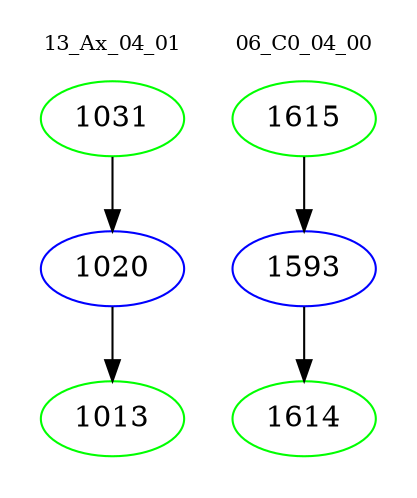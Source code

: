 digraph{
subgraph cluster_0 {
color = white
label = "13_Ax_04_01";
fontsize=10;
T0_1031 [label="1031", color="green"]
T0_1031 -> T0_1020 [color="black"]
T0_1020 [label="1020", color="blue"]
T0_1020 -> T0_1013 [color="black"]
T0_1013 [label="1013", color="green"]
}
subgraph cluster_1 {
color = white
label = "06_C0_04_00";
fontsize=10;
T1_1615 [label="1615", color="green"]
T1_1615 -> T1_1593 [color="black"]
T1_1593 [label="1593", color="blue"]
T1_1593 -> T1_1614 [color="black"]
T1_1614 [label="1614", color="green"]
}
}
